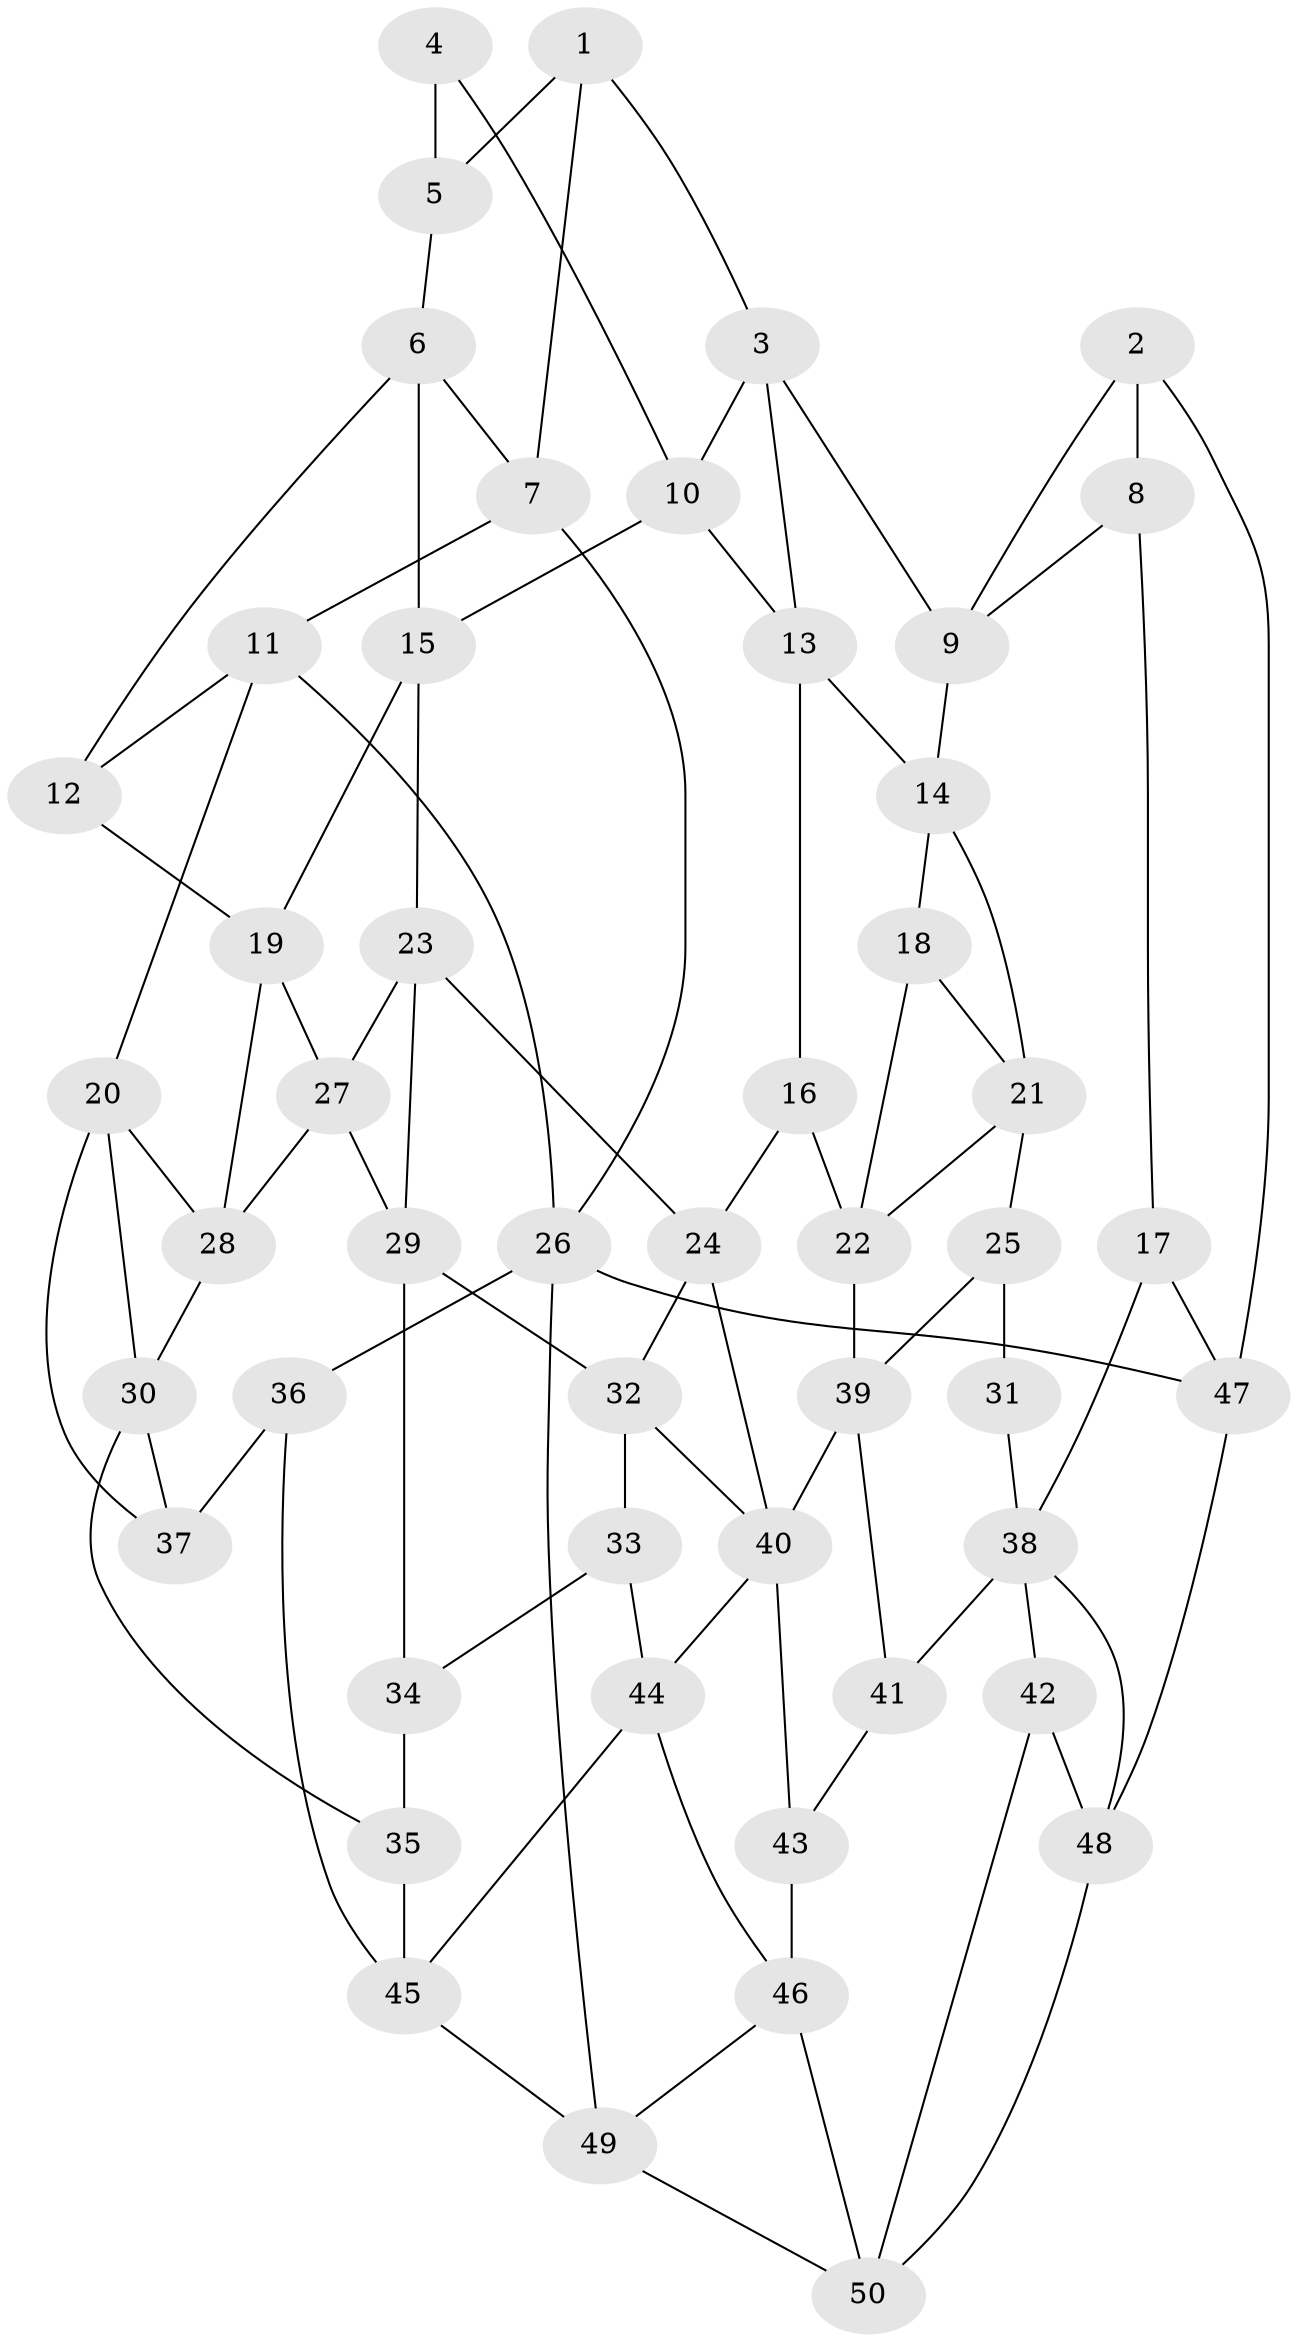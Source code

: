 // original degree distribution, {3: 0.02, 4: 0.25, 6: 0.23, 5: 0.5}
// Generated by graph-tools (version 1.1) at 2025/27/03/09/25 03:27:14]
// undirected, 50 vertices, 91 edges
graph export_dot {
graph [start="1"]
  node [color=gray90,style=filled];
  1;
  2;
  3;
  4;
  5;
  6;
  7;
  8;
  9;
  10;
  11;
  12;
  13;
  14;
  15;
  16;
  17;
  18;
  19;
  20;
  21;
  22;
  23;
  24;
  25;
  26;
  27;
  28;
  29;
  30;
  31;
  32;
  33;
  34;
  35;
  36;
  37;
  38;
  39;
  40;
  41;
  42;
  43;
  44;
  45;
  46;
  47;
  48;
  49;
  50;
  1 -- 3 [weight=1.0];
  1 -- 5 [weight=1.0];
  1 -- 7 [weight=1.0];
  2 -- 8 [weight=2.0];
  2 -- 9 [weight=1.0];
  2 -- 47 [weight=1.0];
  3 -- 9 [weight=1.0];
  3 -- 10 [weight=1.0];
  3 -- 13 [weight=1.0];
  4 -- 5 [weight=2.0];
  4 -- 10 [weight=1.0];
  5 -- 6 [weight=1.0];
  6 -- 7 [weight=1.0];
  6 -- 12 [weight=1.0];
  6 -- 15 [weight=1.0];
  7 -- 11 [weight=1.0];
  7 -- 26 [weight=1.0];
  8 -- 9 [weight=1.0];
  8 -- 17 [weight=1.0];
  9 -- 14 [weight=1.0];
  10 -- 13 [weight=1.0];
  10 -- 15 [weight=1.0];
  11 -- 12 [weight=1.0];
  11 -- 20 [weight=1.0];
  11 -- 26 [weight=1.0];
  12 -- 19 [weight=1.0];
  13 -- 14 [weight=1.0];
  13 -- 16 [weight=1.0];
  14 -- 18 [weight=1.0];
  14 -- 21 [weight=1.0];
  15 -- 19 [weight=1.0];
  15 -- 23 [weight=1.0];
  16 -- 22 [weight=1.0];
  16 -- 24 [weight=1.0];
  17 -- 38 [weight=1.0];
  17 -- 47 [weight=2.0];
  18 -- 21 [weight=1.0];
  18 -- 22 [weight=1.0];
  19 -- 27 [weight=1.0];
  19 -- 28 [weight=1.0];
  20 -- 28 [weight=1.0];
  20 -- 30 [weight=1.0];
  20 -- 37 [weight=1.0];
  21 -- 22 [weight=1.0];
  21 -- 25 [weight=1.0];
  22 -- 39 [weight=1.0];
  23 -- 24 [weight=1.0];
  23 -- 27 [weight=1.0];
  23 -- 29 [weight=1.0];
  24 -- 32 [weight=1.0];
  24 -- 40 [weight=1.0];
  25 -- 31 [weight=2.0];
  25 -- 39 [weight=1.0];
  26 -- 36 [weight=1.0];
  26 -- 47 [weight=2.0];
  26 -- 49 [weight=1.0];
  27 -- 28 [weight=1.0];
  27 -- 29 [weight=1.0];
  28 -- 30 [weight=1.0];
  29 -- 32 [weight=1.0];
  29 -- 34 [weight=1.0];
  30 -- 35 [weight=1.0];
  30 -- 37 [weight=1.0];
  31 -- 38 [weight=2.0];
  32 -- 33 [weight=1.0];
  32 -- 40 [weight=1.0];
  33 -- 34 [weight=1.0];
  33 -- 44 [weight=1.0];
  34 -- 35 [weight=2.0];
  35 -- 45 [weight=1.0];
  36 -- 37 [weight=2.0];
  36 -- 45 [weight=1.0];
  38 -- 41 [weight=1.0];
  38 -- 42 [weight=1.0];
  38 -- 48 [weight=1.0];
  39 -- 40 [weight=2.0];
  39 -- 41 [weight=2.0];
  40 -- 43 [weight=1.0];
  40 -- 44 [weight=1.0];
  41 -- 43 [weight=1.0];
  42 -- 48 [weight=1.0];
  42 -- 50 [weight=1.0];
  43 -- 46 [weight=1.0];
  44 -- 45 [weight=1.0];
  44 -- 46 [weight=1.0];
  45 -- 49 [weight=1.0];
  46 -- 49 [weight=1.0];
  46 -- 50 [weight=1.0];
  47 -- 48 [weight=1.0];
  48 -- 50 [weight=1.0];
  49 -- 50 [weight=1.0];
}
